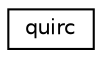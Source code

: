 digraph "Graphical Class Hierarchy"
{
  edge [fontname="Helvetica",fontsize="10",labelfontname="Helvetica",labelfontsize="10"];
  node [fontname="Helvetica",fontsize="10",shape=record];
  rankdir="LR";
  Node1 [label="quirc",height=0.2,width=0.4,color="black", fillcolor="white", style="filled",URL="$structquirc.html"];
}
